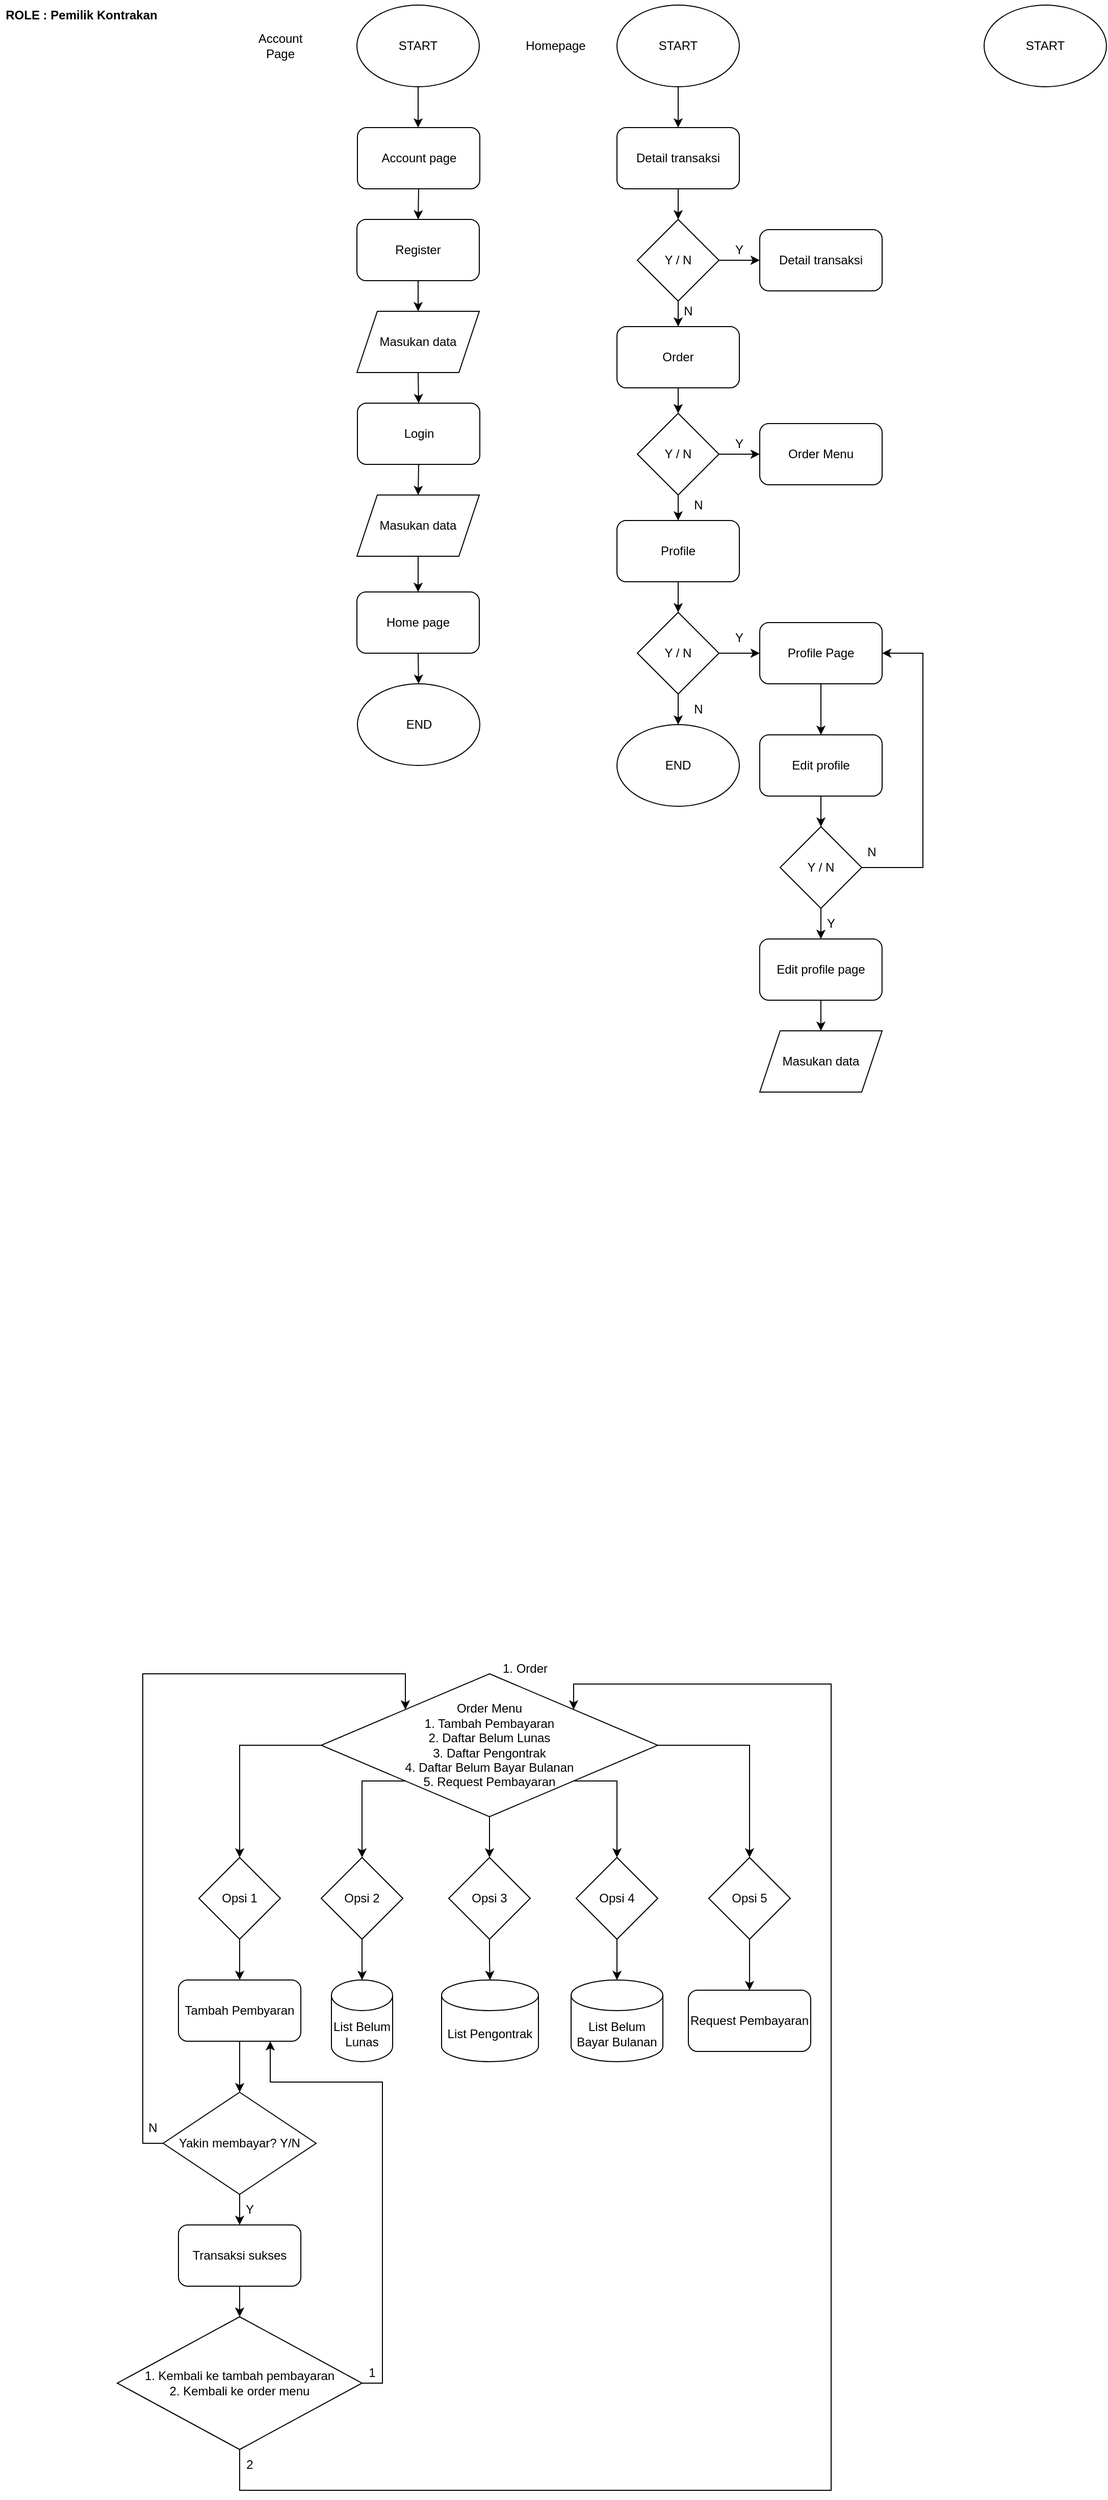 <mxfile version="20.6.0" type="github" pages="2"><diagram id="3icTSeDFk1yIj-TjC4WD" name="pemilik"><mxGraphModel dx="2844" dy="2622" grid="1" gridSize="10" guides="1" tooltips="1" connect="1" arrows="1" fold="1" page="1" pageScale="1" pageWidth="850" pageHeight="1100" math="0" shadow="0"><root><mxCell id="0"/><mxCell id="1" parent="0"/><mxCell id="140SsF27nDFaFPDjI6JC-10" style="edgeStyle=orthogonalEdgeStyle;rounded=0;orthogonalLoop=1;jettySize=auto;html=1;exitX=0.5;exitY=1;exitDx=0;exitDy=0;entryX=0.5;entryY=0;entryDx=0;entryDy=0;" parent="1" source="140SsF27nDFaFPDjI6JC-1" edge="1"><mxGeometry relative="1" as="geometry"><mxPoint x="425" y="-25" as="targetPoint"/></mxGeometry></mxCell><mxCell id="140SsF27nDFaFPDjI6JC-1" value="START" style="ellipse;whiteSpace=wrap;html=1;" parent="1" vertex="1"><mxGeometry x="365" y="-145" width="120" height="80" as="geometry"/></mxCell><mxCell id="DhSUOSGi_CC_kRII0BMi-5" style="edgeStyle=orthogonalEdgeStyle;rounded=0;orthogonalLoop=1;jettySize=auto;html=1;exitX=0.5;exitY=1;exitDx=0;exitDy=0;entryX=0.5;entryY=0;entryDx=0;entryDy=0;" edge="1" parent="1" source="140SsF27nDFaFPDjI6JC-3" target="DhSUOSGi_CC_kRII0BMi-4"><mxGeometry relative="1" as="geometry"/></mxCell><mxCell id="140SsF27nDFaFPDjI6JC-3" value="Register" style="rounded=1;whiteSpace=wrap;html=1;" parent="1" vertex="1"><mxGeometry x="365" y="65" width="120" height="60" as="geometry"/></mxCell><mxCell id="IWYWgKF6rMnUFIXs9zBu-17" style="edgeStyle=orthogonalEdgeStyle;rounded=0;orthogonalLoop=1;jettySize=auto;html=1;exitX=0;exitY=0.5;exitDx=0;exitDy=0;entryX=0.5;entryY=0;entryDx=0;entryDy=0;" parent="1" source="140SsF27nDFaFPDjI6JC-24" target="IWYWgKF6rMnUFIXs9zBu-13" edge="1"><mxGeometry relative="1" as="geometry"/></mxCell><mxCell id="IWYWgKF6rMnUFIXs9zBu-18" style="edgeStyle=orthogonalEdgeStyle;rounded=0;orthogonalLoop=1;jettySize=auto;html=1;exitX=0;exitY=1;exitDx=0;exitDy=0;entryX=0.5;entryY=0;entryDx=0;entryDy=0;" parent="1" source="140SsF27nDFaFPDjI6JC-24" target="IWYWgKF6rMnUFIXs9zBu-14" edge="1"><mxGeometry relative="1" as="geometry"><Array as="points"><mxPoint x="370" y="1595"/></Array></mxGeometry></mxCell><mxCell id="IWYWgKF6rMnUFIXs9zBu-19" style="edgeStyle=orthogonalEdgeStyle;rounded=0;orthogonalLoop=1;jettySize=auto;html=1;exitX=0.5;exitY=1;exitDx=0;exitDy=0;entryX=0.5;entryY=0;entryDx=0;entryDy=0;" parent="1" source="140SsF27nDFaFPDjI6JC-24" target="IWYWgKF6rMnUFIXs9zBu-15" edge="1"><mxGeometry relative="1" as="geometry"/></mxCell><mxCell id="IWYWgKF6rMnUFIXs9zBu-20" style="edgeStyle=orthogonalEdgeStyle;rounded=0;orthogonalLoop=1;jettySize=auto;html=1;exitX=1;exitY=1;exitDx=0;exitDy=0;entryX=0.5;entryY=0;entryDx=0;entryDy=0;" parent="1" source="140SsF27nDFaFPDjI6JC-24" target="IWYWgKF6rMnUFIXs9zBu-16" edge="1"><mxGeometry relative="1" as="geometry"><Array as="points"><mxPoint x="620" y="1595"/></Array></mxGeometry></mxCell><mxCell id="IWYWgKF6rMnUFIXs9zBu-22" style="edgeStyle=orthogonalEdgeStyle;rounded=0;orthogonalLoop=1;jettySize=auto;html=1;exitX=1;exitY=0.5;exitDx=0;exitDy=0;entryX=0.5;entryY=0;entryDx=0;entryDy=0;" parent="1" source="140SsF27nDFaFPDjI6JC-24" target="IWYWgKF6rMnUFIXs9zBu-21" edge="1"><mxGeometry relative="1" as="geometry"/></mxCell><mxCell id="140SsF27nDFaFPDjI6JC-24" value="&lt;div align=&quot;center&quot;&gt;Order Menu&lt;/div&gt;&lt;div align=&quot;center&quot;&gt;1. Tambah Pembayaran&lt;/div&gt;&lt;div align=&quot;center&quot;&gt;2. Daftar Belum Lunas&lt;/div&gt;&lt;div align=&quot;center&quot;&gt;3. Daftar Pengontrak&lt;/div&gt;&lt;div align=&quot;center&quot;&gt;4. Daftar Belum Bayar Bulanan&lt;/div&gt;&lt;div align=&quot;center&quot;&gt;5. Request Pembayaran&lt;br&gt;&lt;/div&gt;" style="rhombus;whiteSpace=wrap;html=1;align=center;" parent="1" vertex="1"><mxGeometry x="330" y="1490" width="330" height="140" as="geometry"/></mxCell><mxCell id="140SsF27nDFaFPDjI6JC-26" value="1. Order" style="text;html=1;strokeColor=none;fillColor=none;align=center;verticalAlign=middle;whiteSpace=wrap;rounded=0;" parent="1" vertex="1"><mxGeometry x="500" y="1470" width="60" height="30" as="geometry"/></mxCell><mxCell id="DhSUOSGi_CC_kRII0BMi-44" style="edgeStyle=orthogonalEdgeStyle;rounded=0;orthogonalLoop=1;jettySize=auto;html=1;exitX=0.5;exitY=1;exitDx=0;exitDy=0;entryX=0.5;entryY=0;entryDx=0;entryDy=0;" edge="1" parent="1" source="IWYWgKF6rMnUFIXs9zBu-1" target="DhSUOSGi_CC_kRII0BMi-43"><mxGeometry relative="1" as="geometry"/></mxCell><mxCell id="IWYWgKF6rMnUFIXs9zBu-1" value="Profile Page" style="rounded=1;whiteSpace=wrap;html=1;" parent="1" vertex="1"><mxGeometry x="760" y="460" width="120" height="60" as="geometry"/></mxCell><mxCell id="IWYWgKF6rMnUFIXs9zBu-12" value="&lt;b&gt;ROLE : Pemilik Kontrakan&lt;/b&gt;" style="text;html=1;strokeColor=none;fillColor=none;align=center;verticalAlign=middle;whiteSpace=wrap;rounded=0;" parent="1" vertex="1"><mxGeometry x="15" y="-150" width="160" height="30" as="geometry"/></mxCell><mxCell id="IWYWgKF6rMnUFIXs9zBu-24" style="edgeStyle=orthogonalEdgeStyle;rounded=0;orthogonalLoop=1;jettySize=auto;html=1;exitX=0.5;exitY=1;exitDx=0;exitDy=0;entryX=0.5;entryY=0;entryDx=0;entryDy=0;" parent="1" source="IWYWgKF6rMnUFIXs9zBu-13" target="IWYWgKF6rMnUFIXs9zBu-23" edge="1"><mxGeometry relative="1" as="geometry"/></mxCell><mxCell id="IWYWgKF6rMnUFIXs9zBu-13" value="Opsi 1" style="rhombus;whiteSpace=wrap;html=1;" parent="1" vertex="1"><mxGeometry x="210" y="1670" width="80" height="80" as="geometry"/></mxCell><mxCell id="IWYWgKF6rMnUFIXs9zBu-30" style="edgeStyle=orthogonalEdgeStyle;rounded=0;orthogonalLoop=1;jettySize=auto;html=1;exitX=0.5;exitY=1;exitDx=0;exitDy=0;entryX=0.5;entryY=0;entryDx=0;entryDy=0;entryPerimeter=0;" parent="1" source="IWYWgKF6rMnUFIXs9zBu-14" target="IWYWgKF6rMnUFIXs9zBu-25" edge="1"><mxGeometry relative="1" as="geometry"/></mxCell><mxCell id="IWYWgKF6rMnUFIXs9zBu-14" value="Opsi 2" style="rhombus;whiteSpace=wrap;html=1;" parent="1" vertex="1"><mxGeometry x="330" y="1670" width="80" height="80" as="geometry"/></mxCell><mxCell id="IWYWgKF6rMnUFIXs9zBu-29" style="edgeStyle=orthogonalEdgeStyle;rounded=0;orthogonalLoop=1;jettySize=auto;html=1;exitX=0.5;exitY=1;exitDx=0;exitDy=0;entryX=0.5;entryY=0;entryDx=0;entryDy=0;entryPerimeter=0;" parent="1" source="IWYWgKF6rMnUFIXs9zBu-15" target="IWYWgKF6rMnUFIXs9zBu-26" edge="1"><mxGeometry relative="1" as="geometry"/></mxCell><mxCell id="IWYWgKF6rMnUFIXs9zBu-15" value="Opsi 3" style="rhombus;whiteSpace=wrap;html=1;" parent="1" vertex="1"><mxGeometry x="455" y="1670" width="80" height="80" as="geometry"/></mxCell><mxCell id="IWYWgKF6rMnUFIXs9zBu-28" style="edgeStyle=orthogonalEdgeStyle;rounded=0;orthogonalLoop=1;jettySize=auto;html=1;exitX=0.5;exitY=1;exitDx=0;exitDy=0;entryX=0.5;entryY=0;entryDx=0;entryDy=0;entryPerimeter=0;" parent="1" source="IWYWgKF6rMnUFIXs9zBu-16" target="IWYWgKF6rMnUFIXs9zBu-27" edge="1"><mxGeometry relative="1" as="geometry"/></mxCell><mxCell id="IWYWgKF6rMnUFIXs9zBu-16" value="Opsi 4" style="rhombus;whiteSpace=wrap;html=1;" parent="1" vertex="1"><mxGeometry x="580" y="1670" width="80" height="80" as="geometry"/></mxCell><mxCell id="IWYWgKF6rMnUFIXs9zBu-38" style="edgeStyle=orthogonalEdgeStyle;rounded=0;orthogonalLoop=1;jettySize=auto;html=1;exitX=0.5;exitY=1;exitDx=0;exitDy=0;entryX=0.5;entryY=0;entryDx=0;entryDy=0;" parent="1" source="IWYWgKF6rMnUFIXs9zBu-21" target="IWYWgKF6rMnUFIXs9zBu-31" edge="1"><mxGeometry relative="1" as="geometry"/></mxCell><mxCell id="IWYWgKF6rMnUFIXs9zBu-21" value="Opsi 5" style="rhombus;whiteSpace=wrap;html=1;" parent="1" vertex="1"><mxGeometry x="710" y="1670" width="80" height="80" as="geometry"/></mxCell><mxCell id="IWYWgKF6rMnUFIXs9zBu-33" style="edgeStyle=orthogonalEdgeStyle;rounded=0;orthogonalLoop=1;jettySize=auto;html=1;exitX=0.5;exitY=1;exitDx=0;exitDy=0;entryX=0.5;entryY=0;entryDx=0;entryDy=0;" parent="1" source="IWYWgKF6rMnUFIXs9zBu-23" target="IWYWgKF6rMnUFIXs9zBu-32" edge="1"><mxGeometry relative="1" as="geometry"/></mxCell><mxCell id="IWYWgKF6rMnUFIXs9zBu-23" value="Tambah Pembyaran" style="rounded=1;whiteSpace=wrap;html=1;" parent="1" vertex="1"><mxGeometry x="190" y="1790" width="120" height="60" as="geometry"/></mxCell><mxCell id="IWYWgKF6rMnUFIXs9zBu-25" value="List Belum Lunas" style="shape=cylinder3;whiteSpace=wrap;html=1;boundedLbl=1;backgroundOutline=1;size=15;" parent="1" vertex="1"><mxGeometry x="340" y="1790" width="60" height="80" as="geometry"/></mxCell><mxCell id="IWYWgKF6rMnUFIXs9zBu-26" value="List Pengontrak" style="shape=cylinder3;whiteSpace=wrap;html=1;boundedLbl=1;backgroundOutline=1;size=15;" parent="1" vertex="1"><mxGeometry x="448" y="1790" width="95" height="80" as="geometry"/></mxCell><mxCell id="IWYWgKF6rMnUFIXs9zBu-27" value="List Belum Bayar Bulanan" style="shape=cylinder3;whiteSpace=wrap;html=1;boundedLbl=1;backgroundOutline=1;size=15;" parent="1" vertex="1"><mxGeometry x="575" y="1790" width="90" height="80" as="geometry"/></mxCell><mxCell id="IWYWgKF6rMnUFIXs9zBu-31" value="Request Pembayaran" style="rounded=1;whiteSpace=wrap;html=1;" parent="1" vertex="1"><mxGeometry x="690" y="1800" width="120" height="60" as="geometry"/></mxCell><mxCell id="IWYWgKF6rMnUFIXs9zBu-35" style="edgeStyle=orthogonalEdgeStyle;rounded=0;orthogonalLoop=1;jettySize=auto;html=1;exitX=0.5;exitY=1;exitDx=0;exitDy=0;entryX=0.5;entryY=0;entryDx=0;entryDy=0;" parent="1" source="IWYWgKF6rMnUFIXs9zBu-32" target="IWYWgKF6rMnUFIXs9zBu-34" edge="1"><mxGeometry relative="1" as="geometry"/></mxCell><mxCell id="IWYWgKF6rMnUFIXs9zBu-44" style="edgeStyle=orthogonalEdgeStyle;rounded=0;orthogonalLoop=1;jettySize=auto;html=1;exitX=0;exitY=0.5;exitDx=0;exitDy=0;entryX=0;entryY=0;entryDx=0;entryDy=0;" parent="1" source="IWYWgKF6rMnUFIXs9zBu-32" target="140SsF27nDFaFPDjI6JC-24" edge="1"><mxGeometry relative="1" as="geometry"><Array as="points"><mxPoint x="155" y="1950"/><mxPoint x="155" y="1490"/><mxPoint x="412" y="1490"/></Array></mxGeometry></mxCell><mxCell id="IWYWgKF6rMnUFIXs9zBu-32" value="Yakin membayar? Y/N" style="rhombus;whiteSpace=wrap;html=1;" parent="1" vertex="1"><mxGeometry x="175" y="1900" width="150" height="100" as="geometry"/></mxCell><mxCell id="IWYWgKF6rMnUFIXs9zBu-37" style="edgeStyle=orthogonalEdgeStyle;rounded=0;orthogonalLoop=1;jettySize=auto;html=1;exitX=0.5;exitY=1;exitDx=0;exitDy=0;entryX=0.5;entryY=0;entryDx=0;entryDy=0;" parent="1" source="IWYWgKF6rMnUFIXs9zBu-34" target="IWYWgKF6rMnUFIXs9zBu-36" edge="1"><mxGeometry relative="1" as="geometry"/></mxCell><mxCell id="IWYWgKF6rMnUFIXs9zBu-34" value="Transaksi sukses" style="rounded=1;whiteSpace=wrap;html=1;" parent="1" vertex="1"><mxGeometry x="190" y="2030" width="120" height="60" as="geometry"/></mxCell><mxCell id="IWYWgKF6rMnUFIXs9zBu-45" style="edgeStyle=orthogonalEdgeStyle;rounded=0;orthogonalLoop=1;jettySize=auto;html=1;exitX=1;exitY=0.5;exitDx=0;exitDy=0;entryX=0.75;entryY=1;entryDx=0;entryDy=0;" parent="1" source="IWYWgKF6rMnUFIXs9zBu-36" target="IWYWgKF6rMnUFIXs9zBu-23" edge="1"><mxGeometry relative="1" as="geometry"><Array as="points"><mxPoint x="390" y="2185"/><mxPoint x="390" y="1890"/><mxPoint x="280" y="1890"/></Array></mxGeometry></mxCell><mxCell id="IWYWgKF6rMnUFIXs9zBu-50" style="edgeStyle=orthogonalEdgeStyle;rounded=0;orthogonalLoop=1;jettySize=auto;html=1;exitX=0.5;exitY=1;exitDx=0;exitDy=0;entryX=1;entryY=0;entryDx=0;entryDy=0;" parent="1" source="IWYWgKF6rMnUFIXs9zBu-36" target="140SsF27nDFaFPDjI6JC-24" edge="1"><mxGeometry relative="1" as="geometry"><Array as="points"><mxPoint x="250" y="2290"/><mxPoint x="830" y="2290"/><mxPoint x="830" y="1500"/><mxPoint x="577" y="1500"/></Array></mxGeometry></mxCell><mxCell id="IWYWgKF6rMnUFIXs9zBu-36" value="&lt;div&gt;1. Kembali ke tambah pembayaran&lt;/div&gt;&lt;div&gt;2. Kembali ke order menu&lt;br&gt;&lt;/div&gt;" style="rhombus;whiteSpace=wrap;html=1;" parent="1" vertex="1"><mxGeometry x="130" y="2120" width="240" height="130" as="geometry"/></mxCell><mxCell id="IWYWgKF6rMnUFIXs9zBu-40" value="Y" style="text;html=1;strokeColor=none;fillColor=none;align=center;verticalAlign=middle;whiteSpace=wrap;rounded=0;" parent="1" vertex="1"><mxGeometry x="250" y="2000" width="20" height="30" as="geometry"/></mxCell><mxCell id="IWYWgKF6rMnUFIXs9zBu-43" value="N" style="text;html=1;strokeColor=none;fillColor=none;align=center;verticalAlign=middle;whiteSpace=wrap;rounded=0;" parent="1" vertex="1"><mxGeometry x="155" y="1920" width="20" height="30" as="geometry"/></mxCell><mxCell id="IWYWgKF6rMnUFIXs9zBu-48" value="1" style="text;html=1;strokeColor=none;fillColor=none;align=center;verticalAlign=middle;whiteSpace=wrap;rounded=0;" parent="1" vertex="1"><mxGeometry x="370" y="2160" width="20" height="30" as="geometry"/></mxCell><mxCell id="IWYWgKF6rMnUFIXs9zBu-49" value="2" style="text;html=1;strokeColor=none;fillColor=none;align=center;verticalAlign=middle;whiteSpace=wrap;rounded=0;" parent="1" vertex="1"><mxGeometry x="250" y="2250" width="20" height="30" as="geometry"/></mxCell><mxCell id="DhSUOSGi_CC_kRII0BMi-2" style="edgeStyle=orthogonalEdgeStyle;rounded=0;orthogonalLoop=1;jettySize=auto;html=1;exitX=0.5;exitY=1;exitDx=0;exitDy=0;entryX=0.5;entryY=0;entryDx=0;entryDy=0;" edge="1" parent="1" source="DhSUOSGi_CC_kRII0BMi-1" target="140SsF27nDFaFPDjI6JC-3"><mxGeometry relative="1" as="geometry"/></mxCell><mxCell id="DhSUOSGi_CC_kRII0BMi-1" value="Account page" style="rounded=1;whiteSpace=wrap;html=1;" vertex="1" parent="1"><mxGeometry x="365.5" y="-25" width="120" height="60" as="geometry"/></mxCell><mxCell id="DhSUOSGi_CC_kRII0BMi-7" style="edgeStyle=orthogonalEdgeStyle;rounded=0;orthogonalLoop=1;jettySize=auto;html=1;exitX=0.5;exitY=1;exitDx=0;exitDy=0;entryX=0.5;entryY=0;entryDx=0;entryDy=0;" edge="1" parent="1" source="DhSUOSGi_CC_kRII0BMi-4" target="DhSUOSGi_CC_kRII0BMi-6"><mxGeometry relative="1" as="geometry"/></mxCell><mxCell id="DhSUOSGi_CC_kRII0BMi-4" value="Masukan data" style="shape=parallelogram;perimeter=parallelogramPerimeter;whiteSpace=wrap;html=1;fixedSize=1;" vertex="1" parent="1"><mxGeometry x="365" y="155" width="120" height="60" as="geometry"/></mxCell><mxCell id="DhSUOSGi_CC_kRII0BMi-9" style="edgeStyle=orthogonalEdgeStyle;rounded=0;orthogonalLoop=1;jettySize=auto;html=1;exitX=0.5;exitY=1;exitDx=0;exitDy=0;entryX=0.5;entryY=0;entryDx=0;entryDy=0;" edge="1" parent="1" source="DhSUOSGi_CC_kRII0BMi-6" target="DhSUOSGi_CC_kRII0BMi-8"><mxGeometry relative="1" as="geometry"/></mxCell><mxCell id="DhSUOSGi_CC_kRII0BMi-6" value="Login" style="rounded=1;whiteSpace=wrap;html=1;" vertex="1" parent="1"><mxGeometry x="365.5" y="245" width="120" height="60" as="geometry"/></mxCell><mxCell id="DhSUOSGi_CC_kRII0BMi-11" style="edgeStyle=orthogonalEdgeStyle;rounded=0;orthogonalLoop=1;jettySize=auto;html=1;exitX=0.5;exitY=1;exitDx=0;exitDy=0;entryX=0.5;entryY=0;entryDx=0;entryDy=0;" edge="1" parent="1" source="DhSUOSGi_CC_kRII0BMi-8" target="DhSUOSGi_CC_kRII0BMi-10"><mxGeometry relative="1" as="geometry"/></mxCell><mxCell id="DhSUOSGi_CC_kRII0BMi-8" value="Masukan data" style="shape=parallelogram;perimeter=parallelogramPerimeter;whiteSpace=wrap;html=1;fixedSize=1;" vertex="1" parent="1"><mxGeometry x="365" y="335" width="120" height="60" as="geometry"/></mxCell><mxCell id="DhSUOSGi_CC_kRII0BMi-57" style="edgeStyle=orthogonalEdgeStyle;rounded=0;orthogonalLoop=1;jettySize=auto;html=1;exitX=0.5;exitY=1;exitDx=0;exitDy=0;entryX=0.5;entryY=0;entryDx=0;entryDy=0;" edge="1" parent="1" source="DhSUOSGi_CC_kRII0BMi-10" target="DhSUOSGi_CC_kRII0BMi-56"><mxGeometry relative="1" as="geometry"/></mxCell><mxCell id="DhSUOSGi_CC_kRII0BMi-10" value="Home page" style="rounded=1;whiteSpace=wrap;html=1;" vertex="1" parent="1"><mxGeometry x="365" y="430" width="120" height="60" as="geometry"/></mxCell><mxCell id="DhSUOSGi_CC_kRII0BMi-17" style="edgeStyle=orthogonalEdgeStyle;rounded=0;orthogonalLoop=1;jettySize=auto;html=1;exitX=0.5;exitY=1;exitDx=0;exitDy=0;entryX=0.5;entryY=0;entryDx=0;entryDy=0;" edge="1" parent="1" source="DhSUOSGi_CC_kRII0BMi-12" target="DhSUOSGi_CC_kRII0BMi-16"><mxGeometry relative="1" as="geometry"/></mxCell><mxCell id="DhSUOSGi_CC_kRII0BMi-12" value="Detail transaksi" style="rounded=1;whiteSpace=wrap;html=1;" vertex="1" parent="1"><mxGeometry x="620" y="-25" width="120" height="60" as="geometry"/></mxCell><mxCell id="DhSUOSGi_CC_kRII0BMi-14" style="edgeStyle=orthogonalEdgeStyle;rounded=0;orthogonalLoop=1;jettySize=auto;html=1;exitX=0.5;exitY=1;exitDx=0;exitDy=0;entryX=0.5;entryY=0;entryDx=0;entryDy=0;" edge="1" parent="1" source="DhSUOSGi_CC_kRII0BMi-13" target="DhSUOSGi_CC_kRII0BMi-12"><mxGeometry relative="1" as="geometry"/></mxCell><mxCell id="DhSUOSGi_CC_kRII0BMi-13" value="START" style="ellipse;whiteSpace=wrap;html=1;" vertex="1" parent="1"><mxGeometry x="620" y="-145" width="120" height="80" as="geometry"/></mxCell><mxCell id="DhSUOSGi_CC_kRII0BMi-19" style="edgeStyle=orthogonalEdgeStyle;rounded=0;orthogonalLoop=1;jettySize=auto;html=1;exitX=1;exitY=0.5;exitDx=0;exitDy=0;entryX=0;entryY=0.5;entryDx=0;entryDy=0;" edge="1" parent="1" source="DhSUOSGi_CC_kRII0BMi-16" target="DhSUOSGi_CC_kRII0BMi-18"><mxGeometry relative="1" as="geometry"/></mxCell><mxCell id="DhSUOSGi_CC_kRII0BMi-22" style="edgeStyle=orthogonalEdgeStyle;rounded=0;orthogonalLoop=1;jettySize=auto;html=1;exitX=0.5;exitY=1;exitDx=0;exitDy=0;entryX=0.5;entryY=0;entryDx=0;entryDy=0;" edge="1" parent="1" source="DhSUOSGi_CC_kRII0BMi-16" target="DhSUOSGi_CC_kRII0BMi-21"><mxGeometry relative="1" as="geometry"/></mxCell><mxCell id="DhSUOSGi_CC_kRII0BMi-16" value="Y / N" style="rhombus;whiteSpace=wrap;html=1;" vertex="1" parent="1"><mxGeometry x="640" y="65" width="80" height="80" as="geometry"/></mxCell><mxCell id="DhSUOSGi_CC_kRII0BMi-18" value="Detail transaksi" style="rounded=1;whiteSpace=wrap;html=1;" vertex="1" parent="1"><mxGeometry x="760" y="75" width="120" height="60" as="geometry"/></mxCell><mxCell id="DhSUOSGi_CC_kRII0BMi-20" value="Y" style="text;html=1;strokeColor=none;fillColor=none;align=center;verticalAlign=middle;whiteSpace=wrap;rounded=0;" vertex="1" parent="1"><mxGeometry x="710" y="80" width="60" height="30" as="geometry"/></mxCell><mxCell id="DhSUOSGi_CC_kRII0BMi-24" style="edgeStyle=orthogonalEdgeStyle;rounded=0;orthogonalLoop=1;jettySize=auto;html=1;exitX=0.5;exitY=1;exitDx=0;exitDy=0;entryX=0.5;entryY=0;entryDx=0;entryDy=0;" edge="1" parent="1" source="DhSUOSGi_CC_kRII0BMi-21" target="DhSUOSGi_CC_kRII0BMi-23"><mxGeometry relative="1" as="geometry"/></mxCell><mxCell id="DhSUOSGi_CC_kRII0BMi-21" value="Order" style="rounded=1;whiteSpace=wrap;html=1;" vertex="1" parent="1"><mxGeometry x="620" y="170" width="120" height="60" as="geometry"/></mxCell><mxCell id="DhSUOSGi_CC_kRII0BMi-26" style="edgeStyle=orthogonalEdgeStyle;rounded=0;orthogonalLoop=1;jettySize=auto;html=1;exitX=1;exitY=0.5;exitDx=0;exitDy=0;entryX=0;entryY=0.5;entryDx=0;entryDy=0;" edge="1" parent="1" source="DhSUOSGi_CC_kRII0BMi-23" target="DhSUOSGi_CC_kRII0BMi-25"><mxGeometry relative="1" as="geometry"/></mxCell><mxCell id="DhSUOSGi_CC_kRII0BMi-30" style="edgeStyle=orthogonalEdgeStyle;rounded=0;orthogonalLoop=1;jettySize=auto;html=1;exitX=0.5;exitY=1;exitDx=0;exitDy=0;entryX=0.5;entryY=0;entryDx=0;entryDy=0;" edge="1" parent="1" source="DhSUOSGi_CC_kRII0BMi-23" target="DhSUOSGi_CC_kRII0BMi-29"><mxGeometry relative="1" as="geometry"/></mxCell><mxCell id="DhSUOSGi_CC_kRII0BMi-23" value="Y / N" style="rhombus;whiteSpace=wrap;html=1;" vertex="1" parent="1"><mxGeometry x="640" y="255" width="80" height="80" as="geometry"/></mxCell><mxCell id="DhSUOSGi_CC_kRII0BMi-25" value="Order Menu" style="rounded=1;whiteSpace=wrap;html=1;" vertex="1" parent="1"><mxGeometry x="760" y="265" width="120" height="60" as="geometry"/></mxCell><mxCell id="DhSUOSGi_CC_kRII0BMi-27" value="Account Page" style="text;html=1;strokeColor=none;fillColor=none;align=center;verticalAlign=middle;whiteSpace=wrap;rounded=0;" vertex="1" parent="1"><mxGeometry x="260" y="-120" width="60" height="30" as="geometry"/></mxCell><mxCell id="DhSUOSGi_CC_kRII0BMi-28" value="Homepage" style="text;html=1;strokeColor=none;fillColor=none;align=center;verticalAlign=middle;whiteSpace=wrap;rounded=0;" vertex="1" parent="1"><mxGeometry x="530" y="-120" width="60" height="30" as="geometry"/></mxCell><mxCell id="DhSUOSGi_CC_kRII0BMi-32" style="edgeStyle=orthogonalEdgeStyle;rounded=0;orthogonalLoop=1;jettySize=auto;html=1;exitX=0.5;exitY=1;exitDx=0;exitDy=0;entryX=0.5;entryY=0;entryDx=0;entryDy=0;" edge="1" parent="1" source="DhSUOSGi_CC_kRII0BMi-29" target="DhSUOSGi_CC_kRII0BMi-31"><mxGeometry relative="1" as="geometry"/></mxCell><mxCell id="DhSUOSGi_CC_kRII0BMi-29" value="Profile" style="rounded=1;whiteSpace=wrap;html=1;" vertex="1" parent="1"><mxGeometry x="620" y="360" width="120" height="60" as="geometry"/></mxCell><mxCell id="DhSUOSGi_CC_kRII0BMi-34" style="edgeStyle=orthogonalEdgeStyle;rounded=0;orthogonalLoop=1;jettySize=auto;html=1;exitX=1;exitY=0.5;exitDx=0;exitDy=0;entryX=0;entryY=0.5;entryDx=0;entryDy=0;" edge="1" parent="1" source="DhSUOSGi_CC_kRII0BMi-31" target="IWYWgKF6rMnUFIXs9zBu-1"><mxGeometry relative="1" as="geometry"/></mxCell><mxCell id="DhSUOSGi_CC_kRII0BMi-42" style="edgeStyle=orthogonalEdgeStyle;rounded=0;orthogonalLoop=1;jettySize=auto;html=1;exitX=0.5;exitY=1;exitDx=0;exitDy=0;entryX=0.5;entryY=0;entryDx=0;entryDy=0;" edge="1" parent="1" source="DhSUOSGi_CC_kRII0BMi-31" target="DhSUOSGi_CC_kRII0BMi-41"><mxGeometry relative="1" as="geometry"/></mxCell><mxCell id="DhSUOSGi_CC_kRII0BMi-31" value="Y / N" style="rhombus;whiteSpace=wrap;html=1;" vertex="1" parent="1"><mxGeometry x="640" y="450" width="80" height="80" as="geometry"/></mxCell><mxCell id="DhSUOSGi_CC_kRII0BMi-35" value="Y" style="text;html=1;strokeColor=none;fillColor=none;align=center;verticalAlign=middle;whiteSpace=wrap;rounded=0;" vertex="1" parent="1"><mxGeometry x="710" y="270" width="60" height="30" as="geometry"/></mxCell><mxCell id="DhSUOSGi_CC_kRII0BMi-36" value="Y" style="text;html=1;strokeColor=none;fillColor=none;align=center;verticalAlign=middle;whiteSpace=wrap;rounded=0;" vertex="1" parent="1"><mxGeometry x="710" y="460" width="60" height="30" as="geometry"/></mxCell><mxCell id="DhSUOSGi_CC_kRII0BMi-38" value="N" style="text;html=1;strokeColor=none;fillColor=none;align=center;verticalAlign=middle;whiteSpace=wrap;rounded=0;" vertex="1" parent="1"><mxGeometry x="660" y="140" width="60" height="30" as="geometry"/></mxCell><mxCell id="DhSUOSGi_CC_kRII0BMi-39" value="N" style="text;html=1;strokeColor=none;fillColor=none;align=center;verticalAlign=middle;whiteSpace=wrap;rounded=0;" vertex="1" parent="1"><mxGeometry x="670" y="330" width="60" height="30" as="geometry"/></mxCell><mxCell id="DhSUOSGi_CC_kRII0BMi-40" value="N" style="text;html=1;strokeColor=none;fillColor=none;align=center;verticalAlign=middle;whiteSpace=wrap;rounded=0;" vertex="1" parent="1"><mxGeometry x="670" y="530" width="60" height="30" as="geometry"/></mxCell><mxCell id="DhSUOSGi_CC_kRII0BMi-41" value="END" style="ellipse;whiteSpace=wrap;html=1;" vertex="1" parent="1"><mxGeometry x="620" y="560" width="120" height="80" as="geometry"/></mxCell><mxCell id="DhSUOSGi_CC_kRII0BMi-47" style="edgeStyle=orthogonalEdgeStyle;rounded=0;orthogonalLoop=1;jettySize=auto;html=1;exitX=0.5;exitY=1;exitDx=0;exitDy=0;entryX=0.5;entryY=0;entryDx=0;entryDy=0;" edge="1" parent="1" source="DhSUOSGi_CC_kRII0BMi-43" target="DhSUOSGi_CC_kRII0BMi-46"><mxGeometry relative="1" as="geometry"/></mxCell><mxCell id="DhSUOSGi_CC_kRII0BMi-43" value="Edit profile" style="rounded=1;whiteSpace=wrap;html=1;" vertex="1" parent="1"><mxGeometry x="760" y="570" width="120" height="60" as="geometry"/></mxCell><mxCell id="DhSUOSGi_CC_kRII0BMi-49" style="edgeStyle=orthogonalEdgeStyle;rounded=0;orthogonalLoop=1;jettySize=auto;html=1;exitX=0.5;exitY=1;exitDx=0;exitDy=0;entryX=0.5;entryY=0;entryDx=0;entryDy=0;" edge="1" parent="1" source="DhSUOSGi_CC_kRII0BMi-46" target="DhSUOSGi_CC_kRII0BMi-48"><mxGeometry relative="1" as="geometry"/></mxCell><mxCell id="DhSUOSGi_CC_kRII0BMi-51" style="edgeStyle=orthogonalEdgeStyle;rounded=0;orthogonalLoop=1;jettySize=auto;html=1;exitX=1;exitY=0.5;exitDx=0;exitDy=0;entryX=1;entryY=0.5;entryDx=0;entryDy=0;" edge="1" parent="1" source="DhSUOSGi_CC_kRII0BMi-46" target="IWYWgKF6rMnUFIXs9zBu-1"><mxGeometry relative="1" as="geometry"><Array as="points"><mxPoint x="920" y="700"/><mxPoint x="920" y="490"/></Array></mxGeometry></mxCell><mxCell id="DhSUOSGi_CC_kRII0BMi-46" value="Y / N" style="rhombus;whiteSpace=wrap;html=1;" vertex="1" parent="1"><mxGeometry x="780" y="660" width="80" height="80" as="geometry"/></mxCell><mxCell id="DhSUOSGi_CC_kRII0BMi-55" style="edgeStyle=orthogonalEdgeStyle;rounded=0;orthogonalLoop=1;jettySize=auto;html=1;exitX=0.5;exitY=1;exitDx=0;exitDy=0;entryX=0.5;entryY=0;entryDx=0;entryDy=0;" edge="1" parent="1" source="DhSUOSGi_CC_kRII0BMi-48" target="DhSUOSGi_CC_kRII0BMi-53"><mxGeometry relative="1" as="geometry"/></mxCell><mxCell id="DhSUOSGi_CC_kRII0BMi-48" value="Edit profile page" style="rounded=1;whiteSpace=wrap;html=1;" vertex="1" parent="1"><mxGeometry x="759.91" y="770" width="120" height="60" as="geometry"/></mxCell><mxCell id="DhSUOSGi_CC_kRII0BMi-50" value="Y" style="text;html=1;strokeColor=none;fillColor=none;align=center;verticalAlign=middle;whiteSpace=wrap;rounded=0;" vertex="1" parent="1"><mxGeometry x="800" y="740" width="60" height="30" as="geometry"/></mxCell><mxCell id="DhSUOSGi_CC_kRII0BMi-52" value="N" style="text;html=1;strokeColor=none;fillColor=none;align=center;verticalAlign=middle;whiteSpace=wrap;rounded=0;" vertex="1" parent="1"><mxGeometry x="840" y="670" width="60" height="30" as="geometry"/></mxCell><mxCell id="DhSUOSGi_CC_kRII0BMi-53" value="Masukan data" style="shape=parallelogram;perimeter=parallelogramPerimeter;whiteSpace=wrap;html=1;fixedSize=1;" vertex="1" parent="1"><mxGeometry x="760" y="860" width="120" height="60" as="geometry"/></mxCell><mxCell id="DhSUOSGi_CC_kRII0BMi-56" value="END" style="ellipse;whiteSpace=wrap;html=1;" vertex="1" parent="1"><mxGeometry x="365.5" y="520" width="120" height="80" as="geometry"/></mxCell><mxCell id="DhSUOSGi_CC_kRII0BMi-58" value="START" style="ellipse;whiteSpace=wrap;html=1;" vertex="1" parent="1"><mxGeometry x="980" y="-145" width="120" height="80" as="geometry"/></mxCell></root></mxGraphModel></diagram><diagram id="Y_awhYuji4HIOKhm1Dpn" name="pengontrak"><mxGraphModel dx="1422" dy="761" grid="1" gridSize="10" guides="1" tooltips="1" connect="1" arrows="1" fold="1" page="1" pageScale="1" pageWidth="850" pageHeight="1100" math="0" shadow="0"><root><mxCell id="0"/><mxCell id="1" parent="0"/><mxCell id="S6v1IRycxCIFGtgvQS8B-18" value="" style="rounded=0;whiteSpace=wrap;html=1;" parent="1" vertex="1"><mxGeometry width="850" height="1210" as="geometry"/></mxCell><mxCell id="2Ahng1FgE6Bt6CAMWdIb-2" style="edgeStyle=orthogonalEdgeStyle;rounded=0;orthogonalLoop=1;jettySize=auto;html=1;exitX=0.5;exitY=1;exitDx=0;exitDy=0;entryX=0.5;entryY=0;entryDx=0;entryDy=0;" parent="1" source="2Ahng1FgE6Bt6CAMWdIb-3" target="2Ahng1FgE6Bt6CAMWdIb-6" edge="1"><mxGeometry relative="1" as="geometry"/></mxCell><mxCell id="2Ahng1FgE6Bt6CAMWdIb-3" value="START" style="ellipse;whiteSpace=wrap;html=1;" parent="1" vertex="1"><mxGeometry x="245" y="30" width="120" height="80" as="geometry"/></mxCell><mxCell id="2Ahng1FgE6Bt6CAMWdIb-4" style="edgeStyle=orthogonalEdgeStyle;rounded=0;orthogonalLoop=1;jettySize=auto;html=1;exitX=0.5;exitY=1;exitDx=0;exitDy=0;entryX=0;entryY=0.5;entryDx=0;entryDy=0;" parent="1" source="2Ahng1FgE6Bt6CAMWdIb-6" target="2Ahng1FgE6Bt6CAMWdIb-10" edge="1"><mxGeometry relative="1" as="geometry"/></mxCell><mxCell id="2Ahng1FgE6Bt6CAMWdIb-5" style="edgeStyle=orthogonalEdgeStyle;rounded=0;orthogonalLoop=1;jettySize=auto;html=1;exitX=1;exitY=0.5;exitDx=0;exitDy=0;entryX=0;entryY=0.5;entryDx=0;entryDy=0;" parent="1" source="2Ahng1FgE6Bt6CAMWdIb-6" target="2Ahng1FgE6Bt6CAMWdIb-8" edge="1"><mxGeometry relative="1" as="geometry"/></mxCell><mxCell id="2Ahng1FgE6Bt6CAMWdIb-6" value="&lt;div&gt;Account&lt;/div&gt;&lt;div&gt;Page&lt;/div&gt;" style="rhombus;whiteSpace=wrap;html=1;" parent="1" vertex="1"><mxGeometry x="265" y="150" width="80" height="80" as="geometry"/></mxCell><mxCell id="2Ahng1FgE6Bt6CAMWdIb-7" style="edgeStyle=orthogonalEdgeStyle;rounded=0;orthogonalLoop=1;jettySize=auto;html=1;exitX=0.5;exitY=1;exitDx=0;exitDy=0;entryX=0.5;entryY=0;entryDx=0;entryDy=0;" parent="1" source="2Ahng1FgE6Bt6CAMWdIb-8" target="2Ahng1FgE6Bt6CAMWdIb-12" edge="1"><mxGeometry relative="1" as="geometry"/></mxCell><mxCell id="2Ahng1FgE6Bt6CAMWdIb-8" value="Register" style="rounded=1;whiteSpace=wrap;html=1;" parent="1" vertex="1"><mxGeometry x="440" y="160" width="120" height="60" as="geometry"/></mxCell><mxCell id="2Ahng1FgE6Bt6CAMWdIb-67" style="edgeStyle=orthogonalEdgeStyle;rounded=0;orthogonalLoop=1;jettySize=auto;html=1;exitX=0.5;exitY=1;exitDx=0;exitDy=0;entryX=0.5;entryY=0;entryDx=0;entryDy=0;" parent="1" source="2Ahng1FgE6Bt6CAMWdIb-10" target="2Ahng1FgE6Bt6CAMWdIb-66" edge="1"><mxGeometry relative="1" as="geometry"><Array as="points"><mxPoint x="500" y="450"/><mxPoint x="305" y="450"/></Array></mxGeometry></mxCell><mxCell id="2Ahng1FgE6Bt6CAMWdIb-10" value="Login" style="rounded=1;whiteSpace=wrap;html=1;" parent="1" vertex="1"><mxGeometry x="440" y="380" width="120" height="60" as="geometry"/></mxCell><mxCell id="2Ahng1FgE6Bt6CAMWdIb-11" style="edgeStyle=orthogonalEdgeStyle;rounded=0;orthogonalLoop=1;jettySize=auto;html=1;exitX=0.5;exitY=1;exitDx=0;exitDy=0;entryX=0.5;entryY=0;entryDx=0;entryDy=0;" parent="1" source="2Ahng1FgE6Bt6CAMWdIb-12" target="2Ahng1FgE6Bt6CAMWdIb-10" edge="1"><mxGeometry relative="1" as="geometry"/></mxCell><mxCell id="2Ahng1FgE6Bt6CAMWdIb-12" value="&lt;div&gt;1. Pemilik Kontrakan&lt;/div&gt;&lt;div&gt;2. Pengontrak&lt;br&gt;&lt;/div&gt;" style="rhombus;whiteSpace=wrap;html=1;" parent="1" vertex="1"><mxGeometry x="390" y="250" width="220" height="80" as="geometry"/></mxCell><mxCell id="2Ahng1FgE6Bt6CAMWdIb-36" value="&lt;div&gt;&lt;b&gt;ROLE : Pengontrak&lt;/b&gt;&lt;/div&gt;" style="text;html=1;strokeColor=none;fillColor=none;align=center;verticalAlign=middle;whiteSpace=wrap;rounded=0;" parent="1" vertex="1"><mxGeometry x="40" y="30" width="160" height="30" as="geometry"/></mxCell><mxCell id="2Ahng1FgE6Bt6CAMWdIb-65" value="2" style="text;html=1;strokeColor=none;fillColor=none;align=center;verticalAlign=middle;whiteSpace=wrap;rounded=0;" parent="1" vertex="1"><mxGeometry x="500" y="350" width="30" height="30" as="geometry"/></mxCell><mxCell id="2Ahng1FgE6Bt6CAMWdIb-73" style="edgeStyle=orthogonalEdgeStyle;rounded=0;orthogonalLoop=1;jettySize=auto;html=1;exitX=0.5;exitY=1;exitDx=0;exitDy=0;entryX=0.5;entryY=0;entryDx=0;entryDy=0;" parent="1" source="2Ahng1FgE6Bt6CAMWdIb-66" target="2Ahng1FgE6Bt6CAMWdIb-72" edge="1"><mxGeometry relative="1" as="geometry"/></mxCell><mxCell id="2Ahng1FgE6Bt6CAMWdIb-76" style="edgeStyle=orthogonalEdgeStyle;rounded=0;orthogonalLoop=1;jettySize=auto;html=1;exitX=0;exitY=0.75;exitDx=0;exitDy=0;entryX=0.5;entryY=0;entryDx=0;entryDy=0;" parent="1" source="2Ahng1FgE6Bt6CAMWdIb-66" target="2Ahng1FgE6Bt6CAMWdIb-75" edge="1"><mxGeometry relative="1" as="geometry"><Array as="points"><mxPoint x="120" y="545"/></Array></mxGeometry></mxCell><mxCell id="2Ahng1FgE6Bt6CAMWdIb-79" style="edgeStyle=orthogonalEdgeStyle;rounded=0;orthogonalLoop=1;jettySize=auto;html=1;exitX=0;exitY=0.25;exitDx=0;exitDy=0;entryX=0.5;entryY=1;entryDx=0;entryDy=0;" parent="1" source="2Ahng1FgE6Bt6CAMWdIb-66" target="2Ahng1FgE6Bt6CAMWdIb-68" edge="1"><mxGeometry relative="1" as="geometry"/></mxCell><mxCell id="S6v1IRycxCIFGtgvQS8B-12" style="edgeStyle=orthogonalEdgeStyle;rounded=0;orthogonalLoop=1;jettySize=auto;html=1;exitX=1;exitY=0.75;exitDx=0;exitDy=0;entryX=0.5;entryY=0;entryDx=0;entryDy=0;" parent="1" source="2Ahng1FgE6Bt6CAMWdIb-66" target="S6v1IRycxCIFGtgvQS8B-11" edge="1"><mxGeometry relative="1" as="geometry"/></mxCell><mxCell id="S6v1IRycxCIFGtgvQS8B-13" style="edgeStyle=orthogonalEdgeStyle;rounded=0;orthogonalLoop=1;jettySize=auto;html=1;exitX=1;exitY=0.25;exitDx=0;exitDy=0;entryX=0.5;entryY=0;entryDx=0;entryDy=0;" parent="1" source="2Ahng1FgE6Bt6CAMWdIb-66" target="2Ahng1FgE6Bt6CAMWdIb-77" edge="1"><mxGeometry relative="1" as="geometry"/></mxCell><mxCell id="2Ahng1FgE6Bt6CAMWdIb-66" value="Home Page" style="rounded=1;whiteSpace=wrap;html=1;" parent="1" vertex="1"><mxGeometry x="245" y="500" width="120" height="60" as="geometry"/></mxCell><mxCell id="2Ahng1FgE6Bt6CAMWdIb-68" value="Detail transaksi" style="rounded=1;whiteSpace=wrap;html=1;" parent="1" vertex="1"><mxGeometry x="60" y="400" width="120" height="60" as="geometry"/></mxCell><mxCell id="Aqu9AqcL63PqNECAKm4E-2" style="edgeStyle=orthogonalEdgeStyle;rounded=0;orthogonalLoop=1;jettySize=auto;html=1;exitX=0.5;exitY=1;exitDx=0;exitDy=0;entryX=0.5;entryY=0;entryDx=0;entryDy=0;" parent="1" source="2Ahng1FgE6Bt6CAMWdIb-72" target="Aqu9AqcL63PqNECAKm4E-1" edge="1"><mxGeometry relative="1" as="geometry"/></mxCell><mxCell id="2Ahng1FgE6Bt6CAMWdIb-72" value="Tambah Pembayaran" style="rounded=1;whiteSpace=wrap;html=1;" parent="1" vertex="1"><mxGeometry x="245" y="600" width="120" height="60" as="geometry"/></mxCell><mxCell id="2Ahng1FgE6Bt6CAMWdIb-75" value="Riwayat Pembayaran" style="rounded=1;whiteSpace=wrap;html=1;" parent="1" vertex="1"><mxGeometry x="60" y="600" width="120" height="60" as="geometry"/></mxCell><mxCell id="2Ahng1FgE6Bt6CAMWdIb-83" style="edgeStyle=orthogonalEdgeStyle;rounded=0;orthogonalLoop=1;jettySize=auto;html=1;exitX=0.5;exitY=1;exitDx=0;exitDy=0;entryX=0.5;entryY=0;entryDx=0;entryDy=0;" parent="1" source="2Ahng1FgE6Bt6CAMWdIb-77" target="2Ahng1FgE6Bt6CAMWdIb-80" edge="1"><mxGeometry relative="1" as="geometry"/></mxCell><mxCell id="2Ahng1FgE6Bt6CAMWdIb-77" value="Profile Page" style="rounded=1;whiteSpace=wrap;html=1;" parent="1" vertex="1"><mxGeometry x="610" y="600" width="120" height="60" as="geometry"/></mxCell><mxCell id="2Ahng1FgE6Bt6CAMWdIb-82" style="edgeStyle=orthogonalEdgeStyle;rounded=0;orthogonalLoop=1;jettySize=auto;html=1;exitX=0.5;exitY=1;exitDx=0;exitDy=0;entryX=0.5;entryY=0;entryDx=0;entryDy=0;" parent="1" source="2Ahng1FgE6Bt6CAMWdIb-80" target="2Ahng1FgE6Bt6CAMWdIb-81" edge="1"><mxGeometry relative="1" as="geometry"/></mxCell><mxCell id="2Ahng1FgE6Bt6CAMWdIb-84" style="edgeStyle=orthogonalEdgeStyle;rounded=0;orthogonalLoop=1;jettySize=auto;html=1;exitX=1;exitY=0.5;exitDx=0;exitDy=0;entryX=1;entryY=0.5;entryDx=0;entryDy=0;" parent="1" source="2Ahng1FgE6Bt6CAMWdIb-80" target="2Ahng1FgE6Bt6CAMWdIb-77" edge="1"><mxGeometry relative="1" as="geometry"><Array as="points"><mxPoint x="770" y="730"/><mxPoint x="770" y="630"/></Array></mxGeometry></mxCell><mxCell id="2Ahng1FgE6Bt6CAMWdIb-80" value="Logout ? Y/N" style="rhombus;whiteSpace=wrap;html=1;" parent="1" vertex="1"><mxGeometry x="630" y="690" width="80" height="80" as="geometry"/></mxCell><mxCell id="2Ahng1FgE6Bt6CAMWdIb-81" value="END" style="ellipse;whiteSpace=wrap;html=1;" parent="1" vertex="1"><mxGeometry x="610" y="800" width="120" height="80" as="geometry"/></mxCell><mxCell id="2Ahng1FgE6Bt6CAMWdIb-85" value="Y" style="text;html=1;strokeColor=none;fillColor=none;align=center;verticalAlign=middle;whiteSpace=wrap;rounded=0;" parent="1" vertex="1"><mxGeometry x="670" y="760" width="30" height="30" as="geometry"/></mxCell><mxCell id="2Ahng1FgE6Bt6CAMWdIb-86" value="N" style="text;html=1;strokeColor=none;fillColor=none;align=center;verticalAlign=middle;whiteSpace=wrap;rounded=0;" parent="1" vertex="1"><mxGeometry x="700" y="700" width="30" height="30" as="geometry"/></mxCell><mxCell id="Aqu9AqcL63PqNECAKm4E-3" style="edgeStyle=orthogonalEdgeStyle;rounded=0;orthogonalLoop=1;jettySize=auto;html=1;exitX=0;exitY=0.5;exitDx=0;exitDy=0;entryX=0;entryY=0.5;entryDx=0;entryDy=0;" parent="1" source="Aqu9AqcL63PqNECAKm4E-1" target="2Ahng1FgE6Bt6CAMWdIb-72" edge="1"><mxGeometry relative="1" as="geometry"><Array as="points"><mxPoint x="200" y="750"/><mxPoint x="200" y="630"/></Array></mxGeometry></mxCell><mxCell id="S6v1IRycxCIFGtgvQS8B-4" style="edgeStyle=orthogonalEdgeStyle;rounded=0;orthogonalLoop=1;jettySize=auto;html=1;exitX=0.5;exitY=1;exitDx=0;exitDy=0;entryX=0.5;entryY=0;entryDx=0;entryDy=0;" parent="1" source="Aqu9AqcL63PqNECAKm4E-1" target="Aqu9AqcL63PqNECAKm4E-4" edge="1"><mxGeometry relative="1" as="geometry"/></mxCell><mxCell id="Aqu9AqcL63PqNECAKm4E-1" value="Yakin membayar? Y/N" style="rhombus;whiteSpace=wrap;html=1;" parent="1" vertex="1"><mxGeometry x="230" y="700" width="150" height="100" as="geometry"/></mxCell><mxCell id="S6v1IRycxCIFGtgvQS8B-3" style="edgeStyle=orthogonalEdgeStyle;rounded=0;orthogonalLoop=1;jettySize=auto;html=1;exitX=0.5;exitY=1;exitDx=0;exitDy=0;entryX=0.5;entryY=0;entryDx=0;entryDy=0;" parent="1" source="Aqu9AqcL63PqNECAKm4E-4" target="S6v1IRycxCIFGtgvQS8B-2" edge="1"><mxGeometry relative="1" as="geometry"/></mxCell><mxCell id="Aqu9AqcL63PqNECAKm4E-4" value="Transaksi sukses" style="rounded=1;whiteSpace=wrap;html=1;" parent="1" vertex="1"><mxGeometry x="245" y="840" width="120" height="60" as="geometry"/></mxCell><mxCell id="Aqu9AqcL63PqNECAKm4E-6" value="N" style="text;html=1;strokeColor=none;fillColor=none;align=center;verticalAlign=middle;whiteSpace=wrap;rounded=0;" parent="1" vertex="1"><mxGeometry x="215" y="715" width="30" height="30" as="geometry"/></mxCell><mxCell id="Aqu9AqcL63PqNECAKm4E-7" value="Y" style="text;html=1;strokeColor=none;fillColor=none;align=center;verticalAlign=middle;whiteSpace=wrap;rounded=0;" parent="1" vertex="1"><mxGeometry x="315" y="800" width="30" height="30" as="geometry"/></mxCell><mxCell id="S6v1IRycxCIFGtgvQS8B-10" style="edgeStyle=orthogonalEdgeStyle;rounded=0;orthogonalLoop=1;jettySize=auto;html=1;exitX=0.5;exitY=1;exitDx=0;exitDy=0;entryX=0.75;entryY=0;entryDx=0;entryDy=0;" parent="1" source="S6v1IRycxCIFGtgvQS8B-2" target="2Ahng1FgE6Bt6CAMWdIb-66" edge="1"><mxGeometry relative="1" as="geometry"><Array as="points"><mxPoint x="305" y="1170"/><mxPoint x="790" y="1170"/><mxPoint x="790" y="480"/><mxPoint x="335" y="480"/></Array></mxGeometry></mxCell><mxCell id="S6v1IRycxCIFGtgvQS8B-16" style="edgeStyle=orthogonalEdgeStyle;rounded=0;orthogonalLoop=1;jettySize=auto;html=1;exitX=1;exitY=0.5;exitDx=0;exitDy=0;entryX=1;entryY=0.5;entryDx=0;entryDy=0;" parent="1" source="S6v1IRycxCIFGtgvQS8B-2" target="2Ahng1FgE6Bt6CAMWdIb-72" edge="1"><mxGeometry relative="1" as="geometry"/></mxCell><mxCell id="S6v1IRycxCIFGtgvQS8B-2" value="&lt;div&gt;1. Kembali ke tambah pembayaran&lt;/div&gt;&lt;div&gt;2. Kembali ke home page&lt;br&gt;&lt;/div&gt;" style="rhombus;whiteSpace=wrap;html=1;" parent="1" vertex="1"><mxGeometry x="185" y="940" width="240" height="130" as="geometry"/></mxCell><mxCell id="S6v1IRycxCIFGtgvQS8B-7" value="1" style="text;html=1;strokeColor=none;fillColor=none;align=center;verticalAlign=middle;whiteSpace=wrap;rounded=0;" parent="1" vertex="1"><mxGeometry x="410" y="970" width="30" height="30" as="geometry"/></mxCell><mxCell id="S6v1IRycxCIFGtgvQS8B-15" style="edgeStyle=orthogonalEdgeStyle;rounded=0;orthogonalLoop=1;jettySize=auto;html=1;exitX=0.5;exitY=1;exitDx=0;exitDy=0;entryX=0.5;entryY=0;entryDx=0;entryDy=0;entryPerimeter=0;" parent="1" source="S6v1IRycxCIFGtgvQS8B-11" target="S6v1IRycxCIFGtgvQS8B-14" edge="1"><mxGeometry relative="1" as="geometry"/></mxCell><mxCell id="S6v1IRycxCIFGtgvQS8B-11" value="Request Pembayaran" style="rounded=1;whiteSpace=wrap;html=1;" parent="1" vertex="1"><mxGeometry x="465" y="600" width="120" height="60" as="geometry"/></mxCell><mxCell id="S6v1IRycxCIFGtgvQS8B-14" value="List konfirmasi request pembayaran" style="shape=cylinder3;whiteSpace=wrap;html=1;boundedLbl=1;backgroundOutline=1;size=15;" parent="1" vertex="1"><mxGeometry x="475" y="690" width="100" height="100" as="geometry"/></mxCell><mxCell id="S6v1IRycxCIFGtgvQS8B-17" value="2" style="text;html=1;strokeColor=none;fillColor=none;align=center;verticalAlign=middle;whiteSpace=wrap;rounded=0;" parent="1" vertex="1"><mxGeometry x="310" y="1070" width="30" height="30" as="geometry"/></mxCell></root></mxGraphModel></diagram></mxfile>